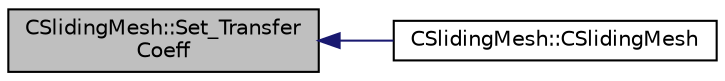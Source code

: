 digraph "CSlidingMesh::Set_TransferCoeff"
{
  edge [fontname="Helvetica",fontsize="10",labelfontname="Helvetica",labelfontsize="10"];
  node [fontname="Helvetica",fontsize="10",shape=record];
  rankdir="LR";
  Node109 [label="CSlidingMesh::Set_Transfer\lCoeff",height=0.2,width=0.4,color="black", fillcolor="grey75", style="filled", fontcolor="black"];
  Node109 -> Node110 [dir="back",color="midnightblue",fontsize="10",style="solid",fontname="Helvetica"];
  Node110 [label="CSlidingMesh::CSlidingMesh",height=0.2,width=0.4,color="black", fillcolor="white", style="filled",URL="$class_c_sliding_mesh.html#a2962815228c3df57c5ee3a70c62189bc",tooltip="Constructor of the class. "];
}
